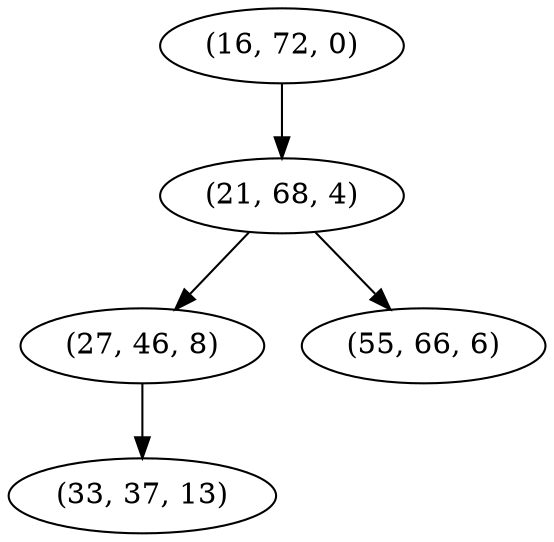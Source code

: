 digraph tree {
    "(16, 72, 0)";
    "(21, 68, 4)";
    "(27, 46, 8)";
    "(33, 37, 13)";
    "(55, 66, 6)";
    "(16, 72, 0)" -> "(21, 68, 4)";
    "(21, 68, 4)" -> "(27, 46, 8)";
    "(21, 68, 4)" -> "(55, 66, 6)";
    "(27, 46, 8)" -> "(33, 37, 13)";
}
